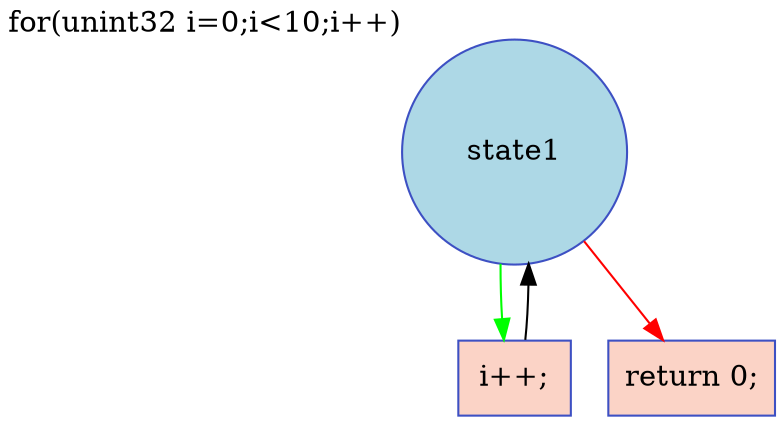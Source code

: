 digraph "FSM for 'main' function" {
Node0x511891 [shape=circle, color="#3d50c3ff", style=filled, fillcolor="#ADD8E6", label=state1, xlabel="for(unint32 i=0;i&lt;10;i++)", fixedsize=true, width=1.5, height=1.5];
Node0x511a10 [shape=record, color="#3d50c3ff", style=filled, fillcolor="#f59c7d70", label="{i++;}"];
Node0x511a60 [shape=record, color="#3d50c3ff", style=filled, fillcolor="#f59c7d70", label="{return 0;}"];
Node0x511a10 -> Node0x511891;
Node0x511891 -> Node0x511a10 [color="#00ff00"];
Node0x511891 -> Node0x511a60 [color="#ff0000"];
}
